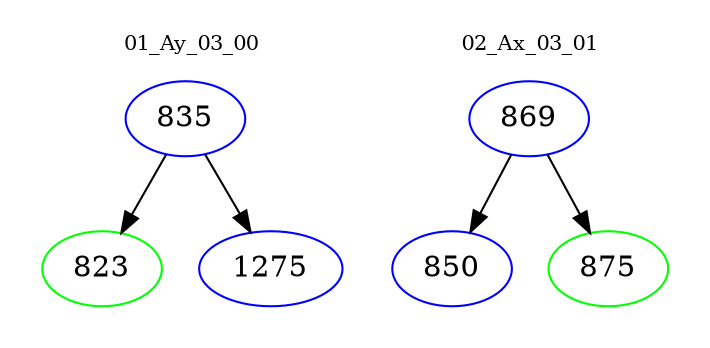 digraph{
subgraph cluster_0 {
color = white
label = "01_Ay_03_00";
fontsize=10;
T0_835 [label="835", color="blue"]
T0_835 -> T0_823 [color="black"]
T0_823 [label="823", color="green"]
T0_835 -> T0_1275 [color="black"]
T0_1275 [label="1275", color="blue"]
}
subgraph cluster_1 {
color = white
label = "02_Ax_03_01";
fontsize=10;
T1_869 [label="869", color="blue"]
T1_869 -> T1_850 [color="black"]
T1_850 [label="850", color="blue"]
T1_869 -> T1_875 [color="black"]
T1_875 [label="875", color="green"]
}
}
